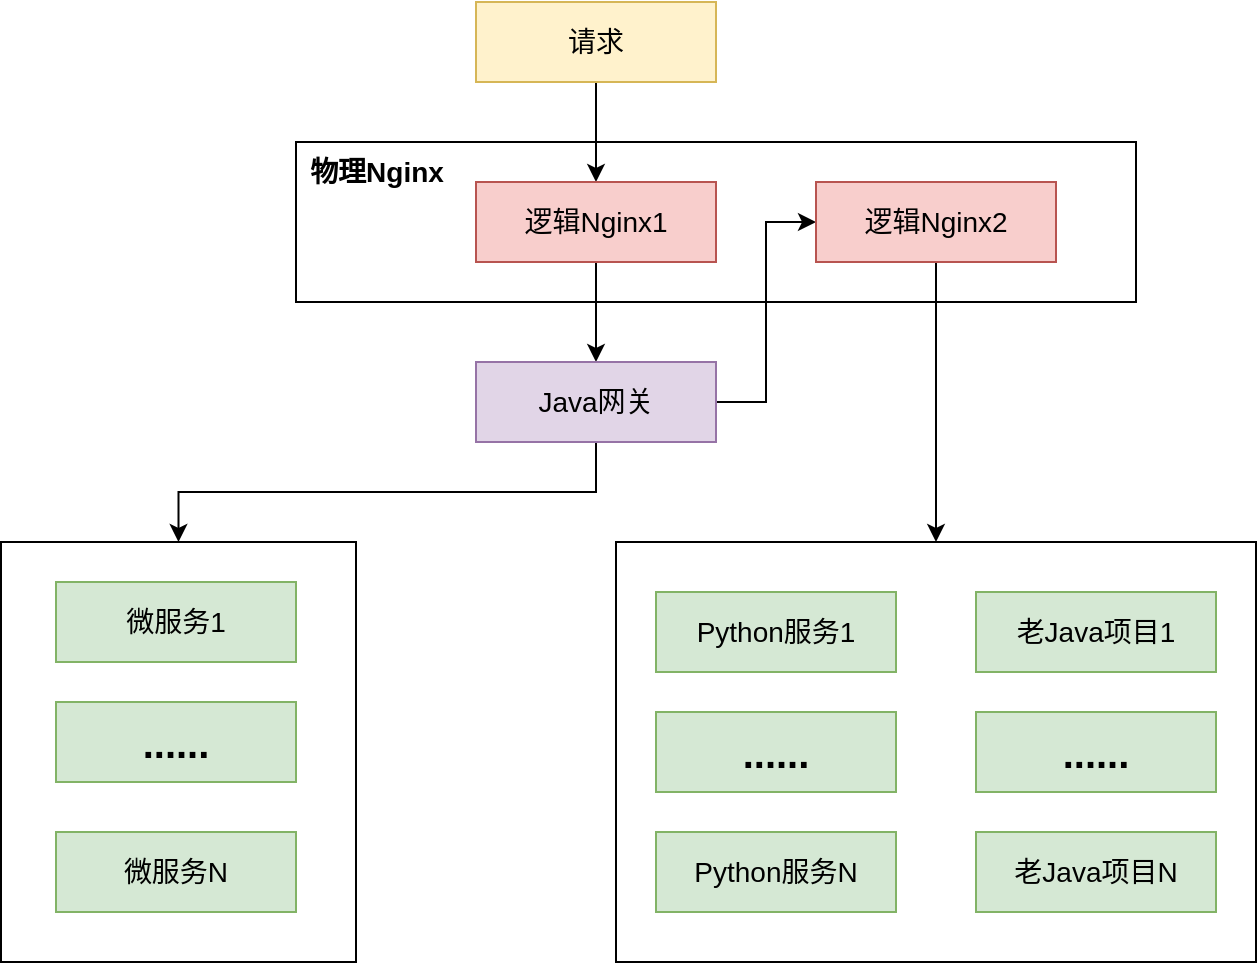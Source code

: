 <mxfile version="21.6.8" type="github">
  <diagram name="第 1 页" id="C82AyN2CoFM8Ek7swa8W">
    <mxGraphModel dx="1434" dy="750" grid="1" gridSize="10" guides="1" tooltips="1" connect="1" arrows="1" fold="1" page="1" pageScale="1" pageWidth="827" pageHeight="1169" math="0" shadow="0">
      <root>
        <mxCell id="0" />
        <mxCell id="1" parent="0" />
        <mxCell id="7SFh0YOWtB8rKyFPKQQb-27" value="" style="rounded=0;whiteSpace=wrap;html=1;" vertex="1" parent="1">
          <mxGeometry x="280" y="200" width="420" height="80" as="geometry" />
        </mxCell>
        <mxCell id="7SFh0YOWtB8rKyFPKQQb-25" value="" style="rounded=0;whiteSpace=wrap;html=1;" vertex="1" parent="1">
          <mxGeometry x="440" y="400" width="320" height="210" as="geometry" />
        </mxCell>
        <mxCell id="7SFh0YOWtB8rKyFPKQQb-1" value="" style="rounded=0;whiteSpace=wrap;html=1;" vertex="1" parent="1">
          <mxGeometry x="132.5" y="400" width="177.5" height="210" as="geometry" />
        </mxCell>
        <mxCell id="7SFh0YOWtB8rKyFPKQQb-2" style="edgeStyle=orthogonalEdgeStyle;rounded=0;orthogonalLoop=1;jettySize=auto;html=1;exitX=0.5;exitY=1;exitDx=0;exitDy=0;" edge="1" parent="1" source="7SFh0YOWtB8rKyFPKQQb-3" target="7SFh0YOWtB8rKyFPKQQb-11">
          <mxGeometry relative="1" as="geometry" />
        </mxCell>
        <mxCell id="7SFh0YOWtB8rKyFPKQQb-3" value="&lt;font style=&quot;font-size: 14px;&quot;&gt;请求&lt;/font&gt;" style="rounded=0;whiteSpace=wrap;html=1;fillColor=#fff2cc;strokeColor=#d6b656;" vertex="1" parent="1">
          <mxGeometry x="370" y="130" width="120" height="40" as="geometry" />
        </mxCell>
        <mxCell id="7SFh0YOWtB8rKyFPKQQb-4" style="edgeStyle=orthogonalEdgeStyle;rounded=0;orthogonalLoop=1;jettySize=auto;html=1;exitX=0.5;exitY=1;exitDx=0;exitDy=0;entryX=0.5;entryY=0;entryDx=0;entryDy=0;" edge="1" parent="1" source="7SFh0YOWtB8rKyFPKQQb-11" target="7SFh0YOWtB8rKyFPKQQb-13">
          <mxGeometry relative="1" as="geometry" />
        </mxCell>
        <mxCell id="7SFh0YOWtB8rKyFPKQQb-11" value="&lt;font style=&quot;font-size: 14px;&quot;&gt;逻辑Nginx1&lt;/font&gt;" style="rounded=0;whiteSpace=wrap;html=1;fillColor=#f8cecc;strokeColor=#b85450;" vertex="1" parent="1">
          <mxGeometry x="370" y="220" width="120" height="40" as="geometry" />
        </mxCell>
        <mxCell id="7SFh0YOWtB8rKyFPKQQb-12" style="edgeStyle=orthogonalEdgeStyle;rounded=0;orthogonalLoop=1;jettySize=auto;html=1;exitX=0.5;exitY=1;exitDx=0;exitDy=0;" edge="1" parent="1" source="7SFh0YOWtB8rKyFPKQQb-13" target="7SFh0YOWtB8rKyFPKQQb-1">
          <mxGeometry relative="1" as="geometry" />
        </mxCell>
        <mxCell id="7SFh0YOWtB8rKyFPKQQb-24" style="edgeStyle=orthogonalEdgeStyle;rounded=0;orthogonalLoop=1;jettySize=auto;html=1;exitX=1;exitY=0.5;exitDx=0;exitDy=0;entryX=0;entryY=0.5;entryDx=0;entryDy=0;" edge="1" parent="1" source="7SFh0YOWtB8rKyFPKQQb-13" target="7SFh0YOWtB8rKyFPKQQb-23">
          <mxGeometry relative="1" as="geometry" />
        </mxCell>
        <mxCell id="7SFh0YOWtB8rKyFPKQQb-13" value="&lt;font style=&quot;font-size: 14px;&quot;&gt;Java网关&lt;/font&gt;" style="rounded=0;whiteSpace=wrap;html=1;fillColor=#e1d5e7;strokeColor=#9673a6;" vertex="1" parent="1">
          <mxGeometry x="370" y="310" width="120" height="40" as="geometry" />
        </mxCell>
        <mxCell id="7SFh0YOWtB8rKyFPKQQb-14" value="&lt;font style=&quot;font-size: 14px;&quot;&gt;微服务1&lt;/font&gt;" style="rounded=0;whiteSpace=wrap;html=1;fillColor=#d5e8d4;strokeColor=#82b366;" vertex="1" parent="1">
          <mxGeometry x="160" y="420" width="120" height="40" as="geometry" />
        </mxCell>
        <mxCell id="7SFh0YOWtB8rKyFPKQQb-15" value="&lt;font style=&quot;font-size: 14px;&quot;&gt;微服务N&lt;/font&gt;" style="rounded=0;whiteSpace=wrap;html=1;fillColor=#d5e8d4;strokeColor=#82b366;" vertex="1" parent="1">
          <mxGeometry x="160" y="545" width="120" height="40" as="geometry" />
        </mxCell>
        <mxCell id="7SFh0YOWtB8rKyFPKQQb-16" value="&lt;font style=&quot;font-size: 20px;&quot;&gt;&lt;b&gt;......&lt;/b&gt;&lt;/font&gt;" style="rounded=0;whiteSpace=wrap;html=1;fillColor=#d5e8d4;strokeColor=#82b366;" vertex="1" parent="1">
          <mxGeometry x="160" y="480" width="120" height="40" as="geometry" />
        </mxCell>
        <mxCell id="7SFh0YOWtB8rKyFPKQQb-17" value="&lt;font style=&quot;font-size: 14px;&quot;&gt;Python服务1&lt;/font&gt;" style="rounded=0;whiteSpace=wrap;html=1;fillColor=#d5e8d4;strokeColor=#82b366;" vertex="1" parent="1">
          <mxGeometry x="460" y="425" width="120" height="40" as="geometry" />
        </mxCell>
        <mxCell id="7SFh0YOWtB8rKyFPKQQb-18" value="&lt;font style=&quot;font-size: 14px;&quot;&gt;Python服务N&lt;/font&gt;" style="rounded=0;whiteSpace=wrap;html=1;fillColor=#d5e8d4;strokeColor=#82b366;" vertex="1" parent="1">
          <mxGeometry x="460" y="545" width="120" height="40" as="geometry" />
        </mxCell>
        <mxCell id="7SFh0YOWtB8rKyFPKQQb-19" value="&lt;font style=&quot;font-size: 14px;&quot;&gt;老Java项目1&lt;/font&gt;" style="rounded=0;whiteSpace=wrap;html=1;fillColor=#d5e8d4;strokeColor=#82b366;" vertex="1" parent="1">
          <mxGeometry x="620" y="425" width="120" height="40" as="geometry" />
        </mxCell>
        <mxCell id="7SFh0YOWtB8rKyFPKQQb-20" value="&lt;font style=&quot;font-size: 14px;&quot;&gt;老Java项目N&lt;/font&gt;" style="rounded=0;whiteSpace=wrap;html=1;fillColor=#d5e8d4;strokeColor=#82b366;" vertex="1" parent="1">
          <mxGeometry x="620" y="545" width="120" height="40" as="geometry" />
        </mxCell>
        <mxCell id="7SFh0YOWtB8rKyFPKQQb-21" value="&lt;font style=&quot;font-size: 20px;&quot;&gt;&lt;b&gt;......&lt;/b&gt;&lt;/font&gt;" style="rounded=0;whiteSpace=wrap;html=1;fillColor=#d5e8d4;strokeColor=#82b366;" vertex="1" parent="1">
          <mxGeometry x="460" y="485" width="120" height="40" as="geometry" />
        </mxCell>
        <mxCell id="7SFh0YOWtB8rKyFPKQQb-22" value="&lt;font style=&quot;font-size: 20px;&quot;&gt;&lt;b&gt;......&lt;/b&gt;&lt;/font&gt;" style="rounded=0;whiteSpace=wrap;html=1;fillColor=#d5e8d4;strokeColor=#82b366;" vertex="1" parent="1">
          <mxGeometry x="620" y="485" width="120" height="40" as="geometry" />
        </mxCell>
        <mxCell id="7SFh0YOWtB8rKyFPKQQb-26" style="edgeStyle=orthogonalEdgeStyle;rounded=0;orthogonalLoop=1;jettySize=auto;html=1;exitX=0.5;exitY=1;exitDx=0;exitDy=0;" edge="1" parent="1" source="7SFh0YOWtB8rKyFPKQQb-23" target="7SFh0YOWtB8rKyFPKQQb-25">
          <mxGeometry relative="1" as="geometry" />
        </mxCell>
        <mxCell id="7SFh0YOWtB8rKyFPKQQb-23" value="&lt;font style=&quot;font-size: 14px;&quot;&gt;逻辑Nginx2&lt;/font&gt;" style="rounded=0;whiteSpace=wrap;html=1;fillColor=#f8cecc;strokeColor=#b85450;" vertex="1" parent="1">
          <mxGeometry x="540" y="220" width="120" height="40" as="geometry" />
        </mxCell>
        <mxCell id="7SFh0YOWtB8rKyFPKQQb-28" value="&lt;b&gt;&lt;font style=&quot;font-size: 14px;&quot;&gt;物理Nginx&lt;/font&gt;&lt;/b&gt;" style="text;html=1;align=center;verticalAlign=middle;resizable=0;points=[];autosize=1;strokeColor=none;fillColor=none;" vertex="1" parent="1">
          <mxGeometry x="275" y="200" width="90" height="30" as="geometry" />
        </mxCell>
      </root>
    </mxGraphModel>
  </diagram>
</mxfile>
